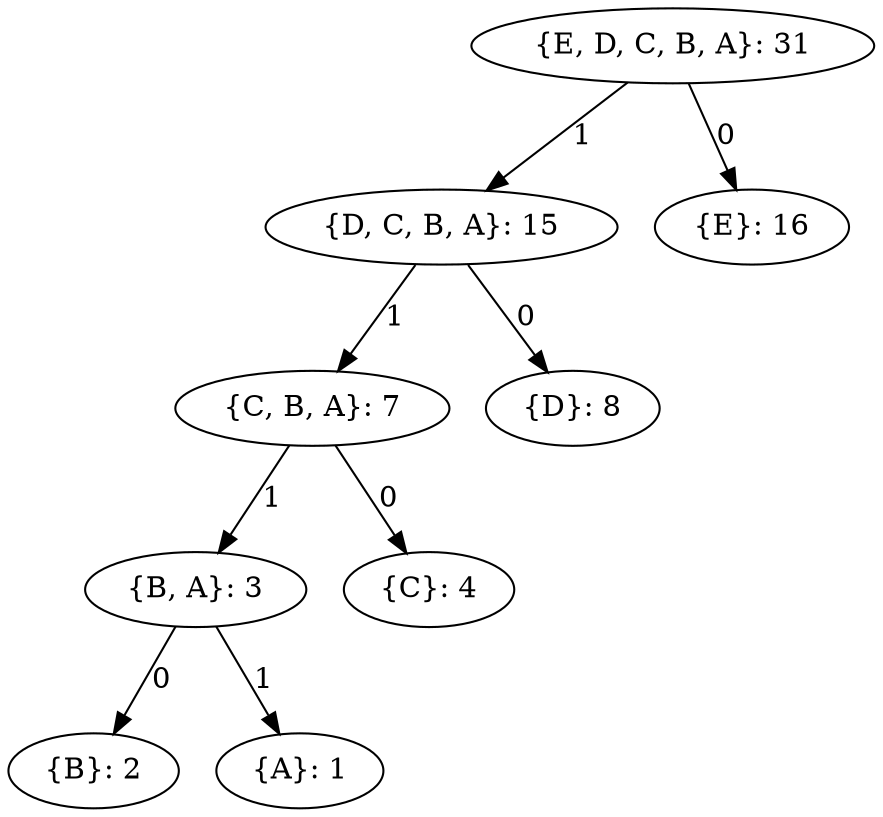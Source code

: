 #!/usr/bin/env dot
digraph huffman {
  t1 [label="{E, D, C, B, A}: 31"]
  t2 [label="{D, C, B, A}: 15"]
  t3 [label="{C, B, A}: 7"]
  t4 [label="{B, A}: 3"]
  l1 [label="{E}: 16"]
  l2 [label="{D}: 8"]
  l3 [label="{C}: 4"]
  l4 [label="{B}: 2"]
  l5 [label="{A}: 1"]
  t1 -> l1 [label="0"]
  t1 -> t2 [label="1"]
  t2 -> l2 [label="0"]
  t2 -> t3 [label="1"]
  t3 -> l3 [label="0"]
  t3 -> t4 [label="1"]
  t4 -> l4 [label="0"]
  t4 -> l5 [label="1"]
}
